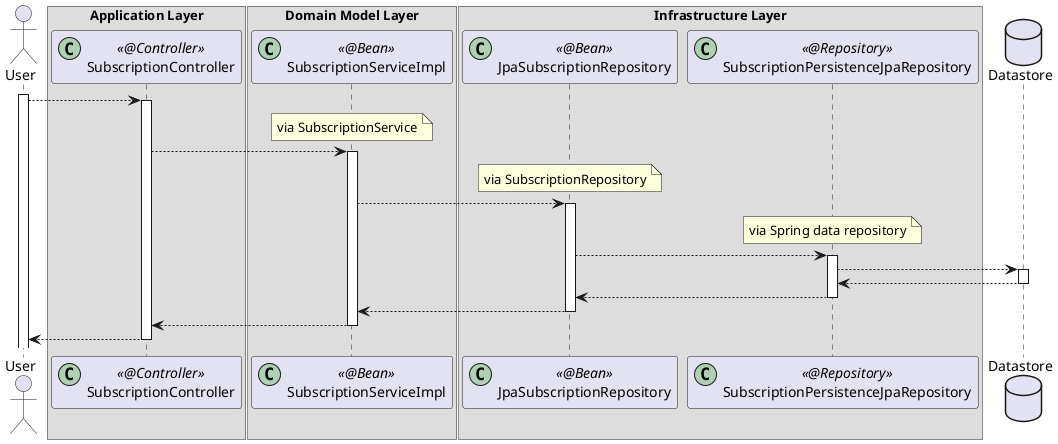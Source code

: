 @startuml

actor User
box Application Layer
participant SubscriptionController << (C,#ADD1B2) @Controller >>
end box
box Domain Model Layer
participant SubscriptionServiceImpl << (C,#ADD1B2) @Bean >>
end box
box Infrastructure Layer
participant JpaSubscriptionRepository << (C,#ADD1B2) @Bean >>
participant SubscriptionPersistenceJpaRepository << (C,#ADD1B2) @Repository >>
end box
database Datastore

activate User

User --> SubscriptionController
activate SubscriptionController

note over SubscriptionServiceImpl: via SubscriptionService

SubscriptionController --> SubscriptionServiceImpl
activate SubscriptionServiceImpl

note over JpaSubscriptionRepository: via SubscriptionRepository

SubscriptionServiceImpl --> JpaSubscriptionRepository
activate JpaSubscriptionRepository

note over SubscriptionPersistenceJpaRepository: via Spring data repository

JpaSubscriptionRepository --> SubscriptionPersistenceJpaRepository
activate SubscriptionPersistenceJpaRepository

SubscriptionPersistenceJpaRepository --> Datastore
activate Datastore

Datastore --> SubscriptionPersistenceJpaRepository
deactivate Datastore

SubscriptionPersistenceJpaRepository --> JpaSubscriptionRepository
deactivate SubscriptionPersistenceJpaRepository

JpaSubscriptionRepository --> SubscriptionServiceImpl
deactivate JpaSubscriptionRepository

SubscriptionServiceImpl --> SubscriptionController
deactivate SubscriptionServiceImpl

SubscriptionController --> User
deactivate SubscriptionController

@enduml